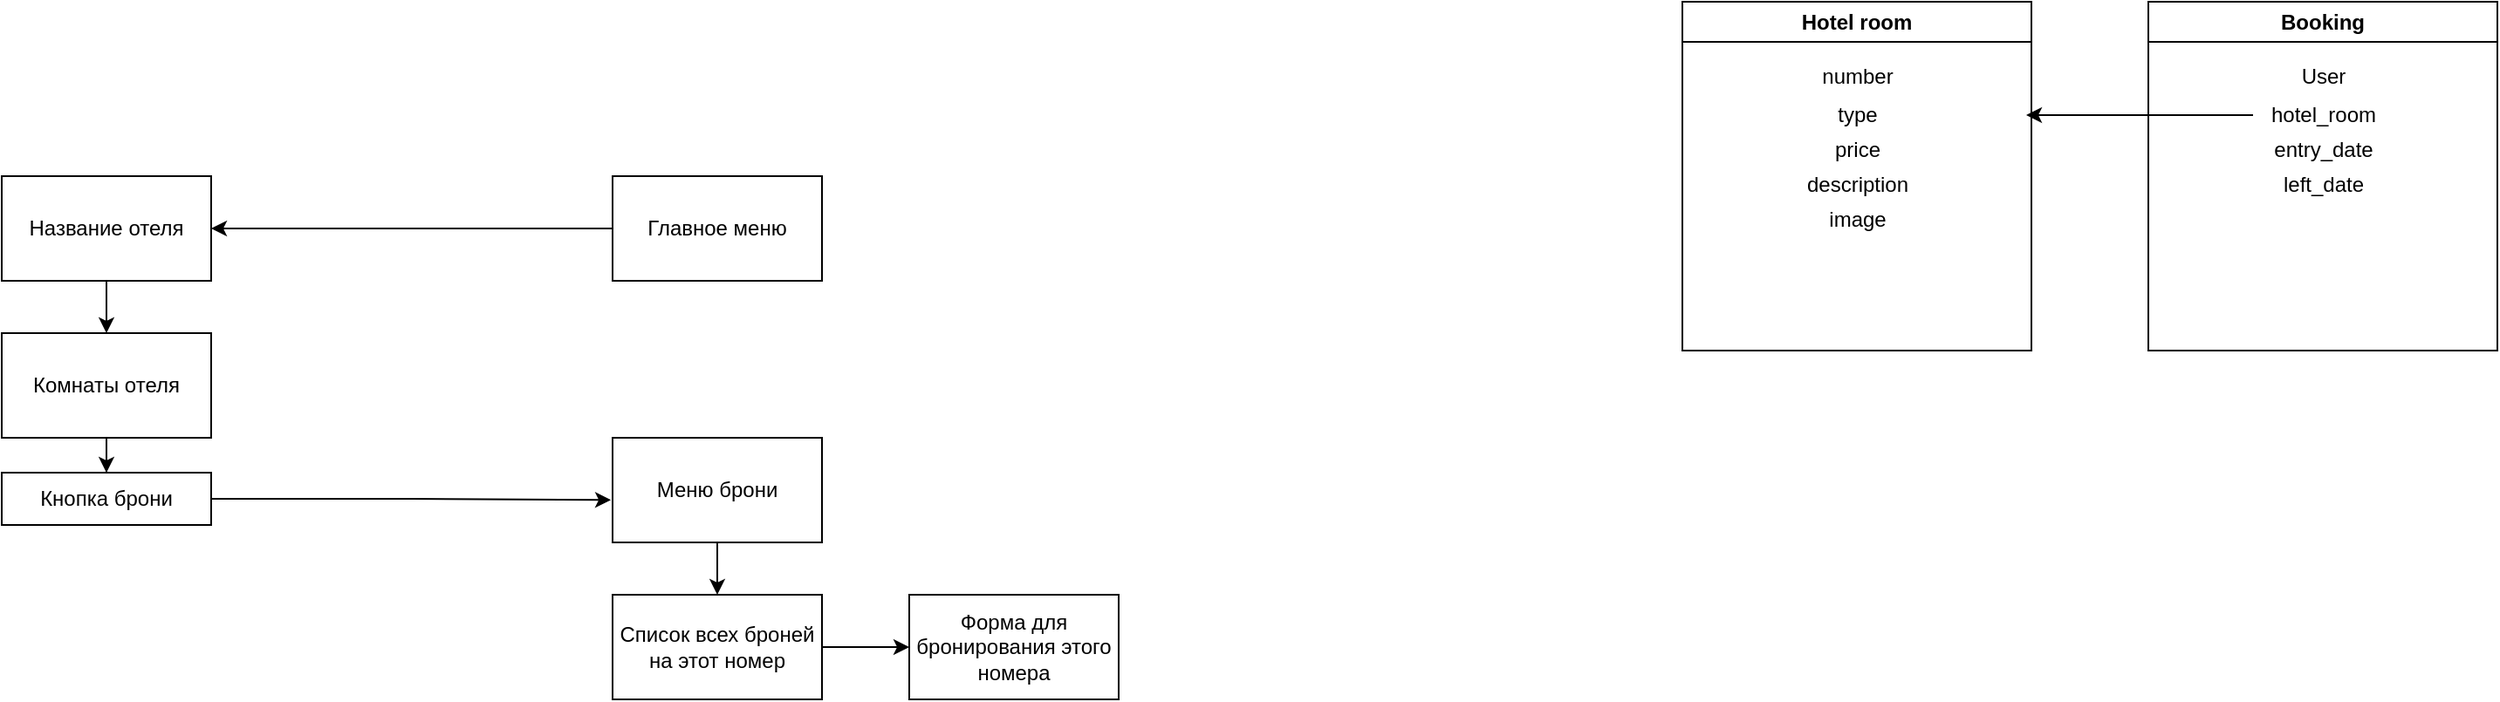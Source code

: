 <mxfile version="24.6.4" type="github">
  <diagram name="Страница — 1" id="GqALR1c42U8bi1WoV4P9">
    <mxGraphModel dx="1974" dy="597" grid="1" gridSize="10" guides="1" tooltips="1" connect="1" arrows="1" fold="1" page="1" pageScale="1" pageWidth="827" pageHeight="1169" math="0" shadow="0">
      <root>
        <mxCell id="0" />
        <mxCell id="1" parent="0" />
        <mxCell id="9qT-mEn7MPkP8aWX0aq4-1" value="Hotel room" style="swimlane;whiteSpace=wrap;html=1;" parent="1" vertex="1">
          <mxGeometry x="313" y="150" width="200" height="200" as="geometry" />
        </mxCell>
        <mxCell id="9qT-mEn7MPkP8aWX0aq4-3" value="type" style="text;html=1;align=center;verticalAlign=middle;resizable=0;points=[];autosize=1;strokeColor=none;fillColor=none;" parent="9qT-mEn7MPkP8aWX0aq4-1" vertex="1">
          <mxGeometry x="75" y="50" width="50" height="30" as="geometry" />
        </mxCell>
        <mxCell id="9qT-mEn7MPkP8aWX0aq4-4" value="price" style="text;html=1;align=center;verticalAlign=middle;resizable=0;points=[];autosize=1;strokeColor=none;fillColor=none;" parent="9qT-mEn7MPkP8aWX0aq4-1" vertex="1">
          <mxGeometry x="75" y="70" width="50" height="30" as="geometry" />
        </mxCell>
        <mxCell id="9qT-mEn7MPkP8aWX0aq4-5" value="description" style="text;html=1;align=center;verticalAlign=middle;resizable=0;points=[];autosize=1;strokeColor=none;fillColor=none;" parent="9qT-mEn7MPkP8aWX0aq4-1" vertex="1">
          <mxGeometry x="60" y="90" width="80" height="30" as="geometry" />
        </mxCell>
        <mxCell id="9qT-mEn7MPkP8aWX0aq4-2" value="number" style="text;html=1;align=center;verticalAlign=middle;resizable=0;points=[];autosize=1;strokeColor=none;fillColor=none;" parent="9qT-mEn7MPkP8aWX0aq4-1" vertex="1">
          <mxGeometry x="70" y="28" width="60" height="30" as="geometry" />
        </mxCell>
        <mxCell id="9qT-mEn7MPkP8aWX0aq4-6" value="image" style="text;html=1;align=center;verticalAlign=middle;resizable=0;points=[];autosize=1;strokeColor=none;fillColor=none;" parent="9qT-mEn7MPkP8aWX0aq4-1" vertex="1">
          <mxGeometry x="70" y="110" width="60" height="30" as="geometry" />
        </mxCell>
        <mxCell id="9qT-mEn7MPkP8aWX0aq4-7" value="Booking" style="swimlane;whiteSpace=wrap;html=1;" parent="1" vertex="1">
          <mxGeometry x="580" y="150" width="200" height="200" as="geometry" />
        </mxCell>
        <mxCell id="9qT-mEn7MPkP8aWX0aq4-13" style="edgeStyle=orthogonalEdgeStyle;rounded=0;orthogonalLoop=1;jettySize=auto;html=1;" parent="9qT-mEn7MPkP8aWX0aq4-7" source="9qT-mEn7MPkP8aWX0aq4-8" edge="1">
          <mxGeometry relative="1" as="geometry">
            <mxPoint x="-70" y="65" as="targetPoint" />
          </mxGeometry>
        </mxCell>
        <mxCell id="9qT-mEn7MPkP8aWX0aq4-8" value="hotel_room" style="text;html=1;align=center;verticalAlign=middle;resizable=0;points=[];autosize=1;strokeColor=none;fillColor=none;" parent="9qT-mEn7MPkP8aWX0aq4-7" vertex="1">
          <mxGeometry x="60" y="50" width="80" height="30" as="geometry" />
        </mxCell>
        <mxCell id="9qT-mEn7MPkP8aWX0aq4-9" value="entry_date" style="text;html=1;align=center;verticalAlign=middle;resizable=0;points=[];autosize=1;strokeColor=none;fillColor=none;" parent="9qT-mEn7MPkP8aWX0aq4-7" vertex="1">
          <mxGeometry x="60" y="70" width="80" height="30" as="geometry" />
        </mxCell>
        <mxCell id="9qT-mEn7MPkP8aWX0aq4-10" value="left_date" style="text;html=1;align=center;verticalAlign=middle;resizable=0;points=[];autosize=1;strokeColor=none;fillColor=none;" parent="9qT-mEn7MPkP8aWX0aq4-7" vertex="1">
          <mxGeometry x="65" y="90" width="70" height="30" as="geometry" />
        </mxCell>
        <mxCell id="9qT-mEn7MPkP8aWX0aq4-11" value="User" style="text;html=1;align=center;verticalAlign=middle;resizable=0;points=[];autosize=1;strokeColor=none;fillColor=none;" parent="9qT-mEn7MPkP8aWX0aq4-7" vertex="1">
          <mxGeometry x="75" y="28" width="50" height="30" as="geometry" />
        </mxCell>
        <mxCell id="KeZSthaTBcWj7xsNBQig-6" style="edgeStyle=orthogonalEdgeStyle;rounded=0;orthogonalLoop=1;jettySize=auto;html=1;entryX=1;entryY=0.5;entryDx=0;entryDy=0;" edge="1" parent="1" source="KeZSthaTBcWj7xsNBQig-2" target="KeZSthaTBcWj7xsNBQig-10">
          <mxGeometry relative="1" as="geometry">
            <mxPoint x="-460" y="360" as="targetPoint" />
          </mxGeometry>
        </mxCell>
        <mxCell id="KeZSthaTBcWj7xsNBQig-2" value="Главное меню" style="rounded=0;whiteSpace=wrap;html=1;" vertex="1" parent="1">
          <mxGeometry x="-300" y="250" width="120" height="60" as="geometry" />
        </mxCell>
        <mxCell id="KeZSthaTBcWj7xsNBQig-12" style="edgeStyle=orthogonalEdgeStyle;rounded=0;orthogonalLoop=1;jettySize=auto;html=1;" edge="1" parent="1" source="KeZSthaTBcWj7xsNBQig-10" target="KeZSthaTBcWj7xsNBQig-11">
          <mxGeometry relative="1" as="geometry" />
        </mxCell>
        <mxCell id="KeZSthaTBcWj7xsNBQig-10" value="Название отеля" style="rounded=0;whiteSpace=wrap;html=1;" vertex="1" parent="1">
          <mxGeometry x="-650" y="250" width="120" height="60" as="geometry" />
        </mxCell>
        <mxCell id="KeZSthaTBcWj7xsNBQig-14" style="edgeStyle=orthogonalEdgeStyle;rounded=0;orthogonalLoop=1;jettySize=auto;html=1;" edge="1" parent="1" source="KeZSthaTBcWj7xsNBQig-11" target="KeZSthaTBcWj7xsNBQig-13">
          <mxGeometry relative="1" as="geometry" />
        </mxCell>
        <mxCell id="KeZSthaTBcWj7xsNBQig-11" value="Комнаты отеля" style="rounded=0;whiteSpace=wrap;html=1;" vertex="1" parent="1">
          <mxGeometry x="-650" y="340" width="120" height="60" as="geometry" />
        </mxCell>
        <mxCell id="KeZSthaTBcWj7xsNBQig-13" value="Кнопка брони" style="rounded=0;whiteSpace=wrap;html=1;" vertex="1" parent="1">
          <mxGeometry x="-650" y="420" width="120" height="30" as="geometry" />
        </mxCell>
        <mxCell id="KeZSthaTBcWj7xsNBQig-19" style="edgeStyle=orthogonalEdgeStyle;rounded=0;orthogonalLoop=1;jettySize=auto;html=1;" edge="1" parent="1" source="KeZSthaTBcWj7xsNBQig-15" target="KeZSthaTBcWj7xsNBQig-17">
          <mxGeometry relative="1" as="geometry" />
        </mxCell>
        <mxCell id="KeZSthaTBcWj7xsNBQig-15" value="Меню брони" style="rounded=0;whiteSpace=wrap;html=1;" vertex="1" parent="1">
          <mxGeometry x="-300" y="400" width="120" height="60" as="geometry" />
        </mxCell>
        <mxCell id="KeZSthaTBcWj7xsNBQig-16" style="edgeStyle=orthogonalEdgeStyle;rounded=0;orthogonalLoop=1;jettySize=auto;html=1;entryX=-0.008;entryY=0.594;entryDx=0;entryDy=0;entryPerimeter=0;" edge="1" parent="1" source="KeZSthaTBcWj7xsNBQig-13" target="KeZSthaTBcWj7xsNBQig-15">
          <mxGeometry relative="1" as="geometry" />
        </mxCell>
        <mxCell id="KeZSthaTBcWj7xsNBQig-20" style="edgeStyle=orthogonalEdgeStyle;rounded=0;orthogonalLoop=1;jettySize=auto;html=1;" edge="1" parent="1" source="KeZSthaTBcWj7xsNBQig-17" target="KeZSthaTBcWj7xsNBQig-18">
          <mxGeometry relative="1" as="geometry" />
        </mxCell>
        <mxCell id="KeZSthaTBcWj7xsNBQig-17" value="Список всех броней на этот номер" style="rounded=0;whiteSpace=wrap;html=1;" vertex="1" parent="1">
          <mxGeometry x="-300" y="490" width="120" height="60" as="geometry" />
        </mxCell>
        <mxCell id="KeZSthaTBcWj7xsNBQig-18" value="Форма для бронирования этого номера" style="rounded=0;whiteSpace=wrap;html=1;" vertex="1" parent="1">
          <mxGeometry x="-130" y="490" width="120" height="60" as="geometry" />
        </mxCell>
      </root>
    </mxGraphModel>
  </diagram>
</mxfile>
